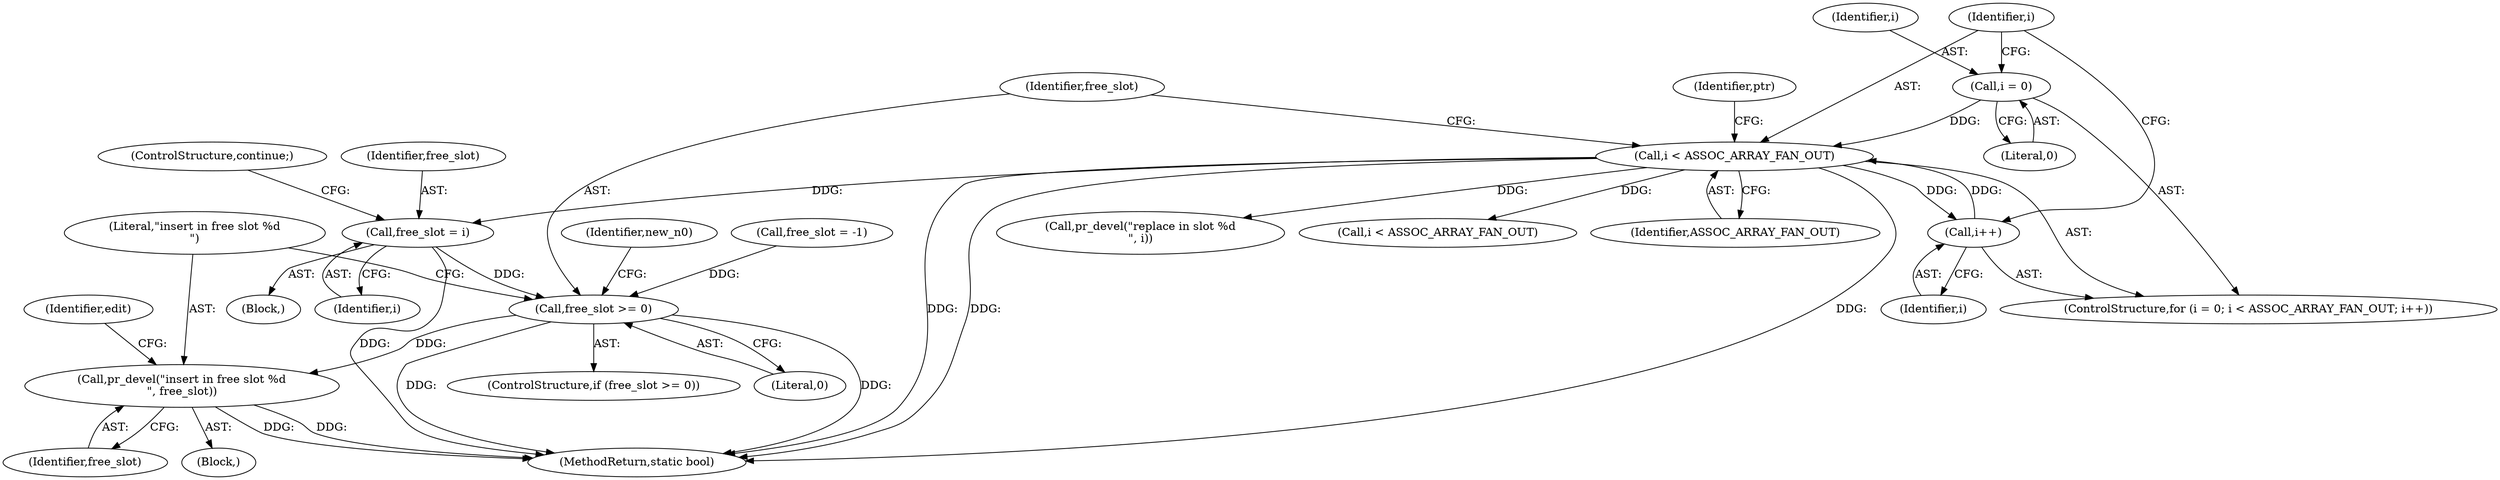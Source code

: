 digraph "0_linux_8d4a2ec1e0b41b0cf9a0c5cd4511da7f8e4f3de2@API" {
"1000195" [label="(Call,free_slot = i)"];
"1000178" [label="(Call,i < ASSOC_ARRAY_FAN_OUT)"];
"1000181" [label="(Call,i++)"];
"1000175" [label="(Call,i = 0)"];
"1000236" [label="(Call,free_slot >= 0)"];
"1000240" [label="(Call,pr_devel(\"insert in free slot %d\n\", free_slot))"];
"1000208" [label="(Call,pr_devel(\"replace in slot %d\n\", i))"];
"1000177" [label="(Literal,0)"];
"1000176" [label="(Identifier,i)"];
"1000241" [label="(Literal,\"insert in free slot %d\n\")"];
"1000235" [label="(ControlStructure,if (free_slot >= 0))"];
"1000236" [label="(Call,free_slot >= 0)"];
"1000245" [label="(Identifier,edit)"];
"1000237" [label="(Identifier,free_slot)"];
"1000310" [label="(Call,i < ASSOC_ARRAY_FAN_OUT)"];
"1000240" [label="(Call,pr_devel(\"insert in free slot %d\n\", free_slot))"];
"1000179" [label="(Identifier,i)"];
"1000264" [label="(Identifier,new_n0)"];
"1000239" [label="(Block,)"];
"1000242" [label="(Identifier,free_slot)"];
"1000195" [label="(Call,free_slot = i)"];
"1000182" [label="(Identifier,i)"];
"1000238" [label="(Literal,0)"];
"1000170" [label="(Call,free_slot = -1)"];
"1000194" [label="(Block,)"];
"1000180" [label="(Identifier,ASSOC_ARRAY_FAN_OUT)"];
"1000181" [label="(Call,i++)"];
"1000174" [label="(ControlStructure,for (i = 0; i < ASSOC_ARRAY_FAN_OUT; i++))"];
"1000175" [label="(Call,i = 0)"];
"1000196" [label="(Identifier,free_slot)"];
"1000197" [label="(Identifier,i)"];
"1000178" [label="(Call,i < ASSOC_ARRAY_FAN_OUT)"];
"1000198" [label="(ControlStructure,continue;)"];
"1000185" [label="(Identifier,ptr)"];
"1001251" [label="(MethodReturn,static bool)"];
"1000195" -> "1000194"  [label="AST: "];
"1000195" -> "1000197"  [label="CFG: "];
"1000196" -> "1000195"  [label="AST: "];
"1000197" -> "1000195"  [label="AST: "];
"1000198" -> "1000195"  [label="CFG: "];
"1000195" -> "1001251"  [label="DDG: "];
"1000178" -> "1000195"  [label="DDG: "];
"1000195" -> "1000236"  [label="DDG: "];
"1000178" -> "1000174"  [label="AST: "];
"1000178" -> "1000180"  [label="CFG: "];
"1000179" -> "1000178"  [label="AST: "];
"1000180" -> "1000178"  [label="AST: "];
"1000185" -> "1000178"  [label="CFG: "];
"1000237" -> "1000178"  [label="CFG: "];
"1000178" -> "1001251"  [label="DDG: "];
"1000178" -> "1001251"  [label="DDG: "];
"1000178" -> "1001251"  [label="DDG: "];
"1000181" -> "1000178"  [label="DDG: "];
"1000175" -> "1000178"  [label="DDG: "];
"1000178" -> "1000181"  [label="DDG: "];
"1000178" -> "1000208"  [label="DDG: "];
"1000178" -> "1000310"  [label="DDG: "];
"1000181" -> "1000174"  [label="AST: "];
"1000181" -> "1000182"  [label="CFG: "];
"1000182" -> "1000181"  [label="AST: "];
"1000179" -> "1000181"  [label="CFG: "];
"1000175" -> "1000174"  [label="AST: "];
"1000175" -> "1000177"  [label="CFG: "];
"1000176" -> "1000175"  [label="AST: "];
"1000177" -> "1000175"  [label="AST: "];
"1000179" -> "1000175"  [label="CFG: "];
"1000236" -> "1000235"  [label="AST: "];
"1000236" -> "1000238"  [label="CFG: "];
"1000237" -> "1000236"  [label="AST: "];
"1000238" -> "1000236"  [label="AST: "];
"1000241" -> "1000236"  [label="CFG: "];
"1000264" -> "1000236"  [label="CFG: "];
"1000236" -> "1001251"  [label="DDG: "];
"1000236" -> "1001251"  [label="DDG: "];
"1000170" -> "1000236"  [label="DDG: "];
"1000236" -> "1000240"  [label="DDG: "];
"1000240" -> "1000239"  [label="AST: "];
"1000240" -> "1000242"  [label="CFG: "];
"1000241" -> "1000240"  [label="AST: "];
"1000242" -> "1000240"  [label="AST: "];
"1000245" -> "1000240"  [label="CFG: "];
"1000240" -> "1001251"  [label="DDG: "];
"1000240" -> "1001251"  [label="DDG: "];
}

